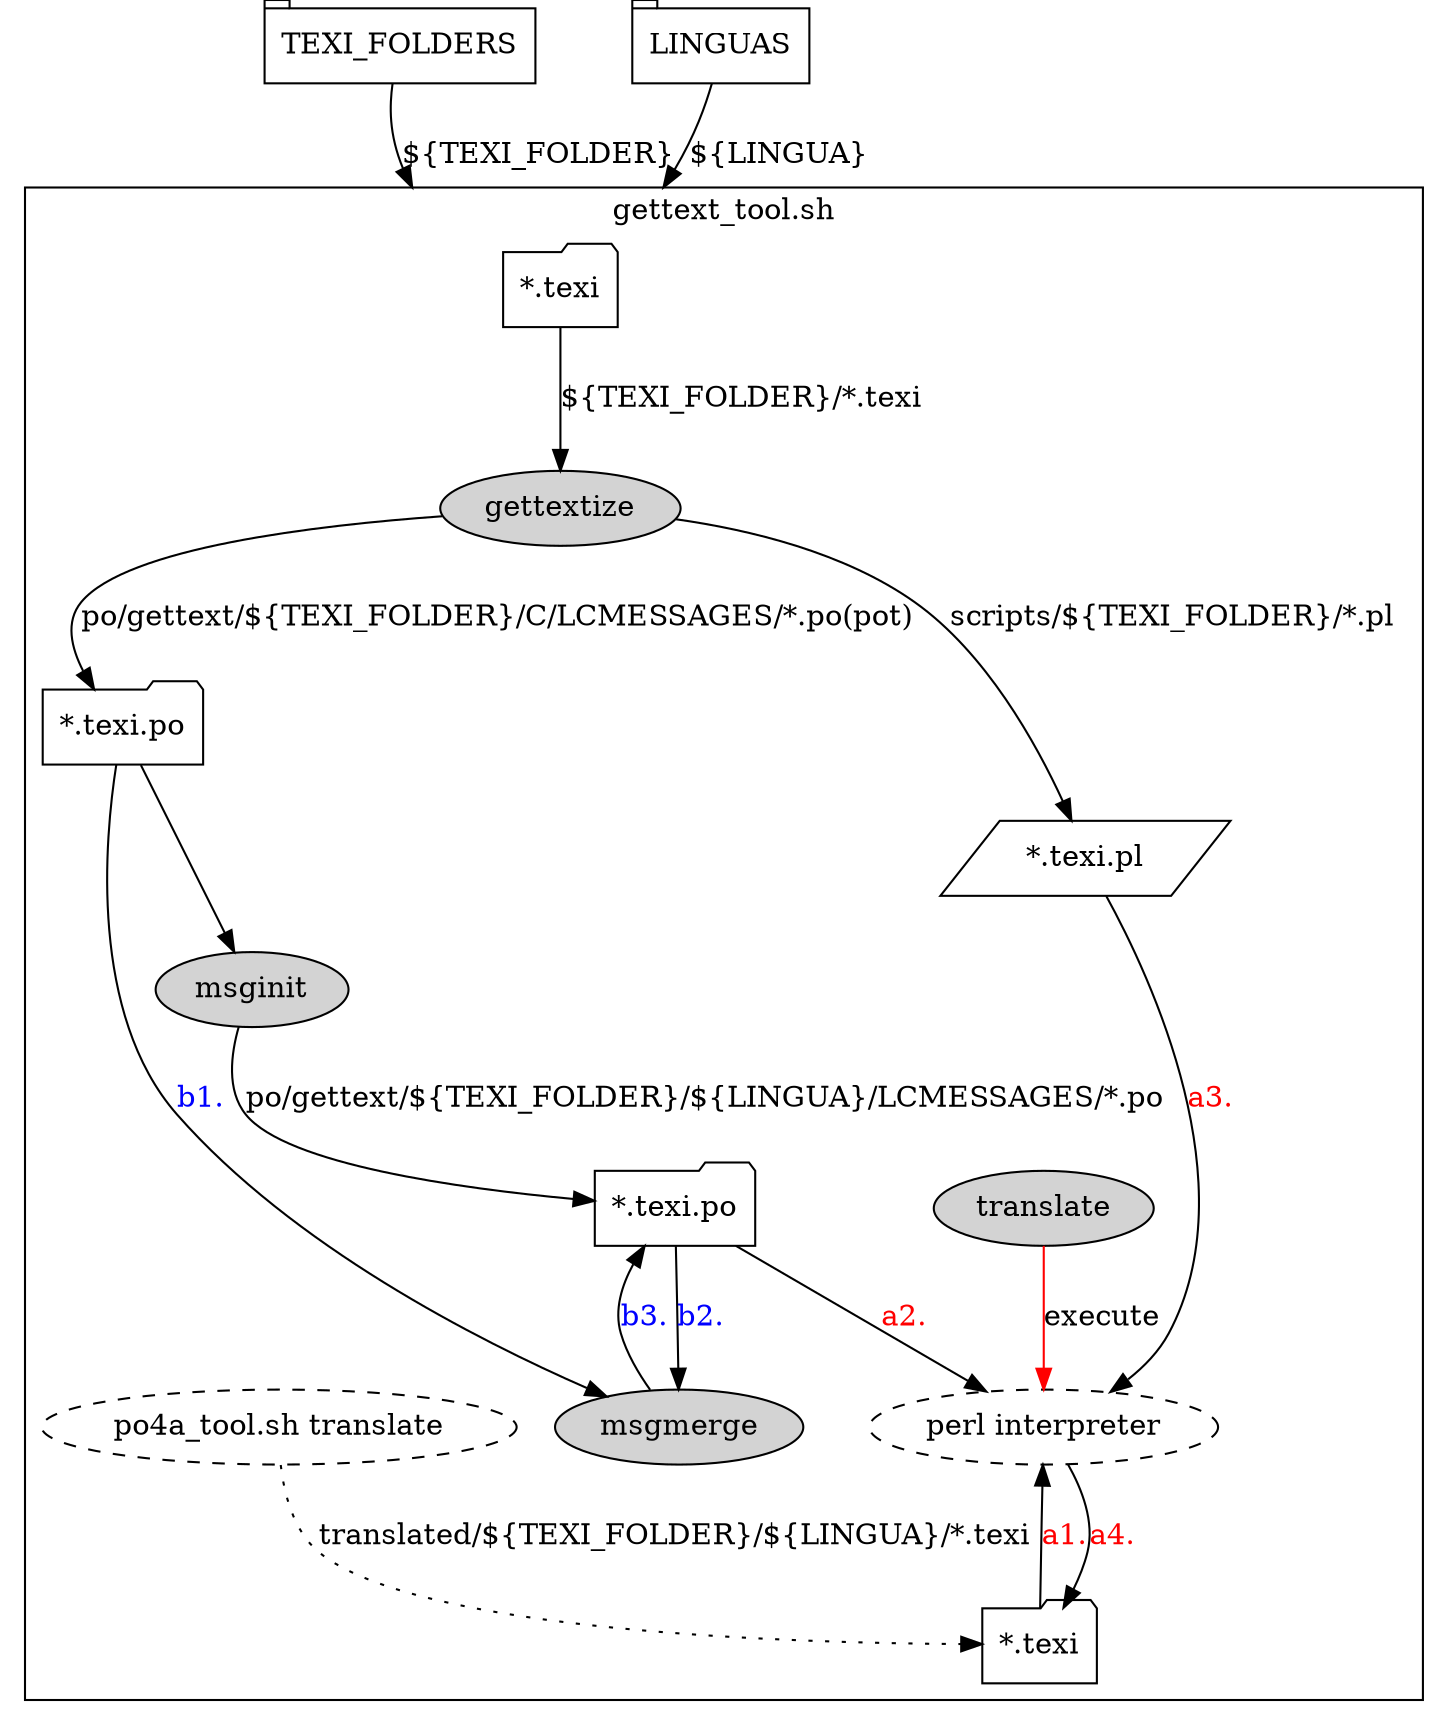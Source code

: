 digraph dfd{
    compound=true;
    ranksep=0.75;
    subgraph cluster0 {
	texi [label="*.texi" shape=folder];
	texi_pot [label="*.texi.po" shape=folder];
	texi_pl [label="*.texi.pl" shape="parallelogram"];
	texi_po [label="*.texi.po" shape=folder];
	texi_ll [label="*.texi" shape=folder];
	gettextize [label="gettextize" shape=ellipse style=filled];
	msginit [label="msginit" shape=ellipse style=filled];
	translate [label="translate" shape=ellipse style=filled];
	msgmerge [label="msgmerge" shape=ellipse style=filled];
	po4a [label="po4a_tool.sh translate" shape=ellipse style=dashed];
	perl [label="perl interpreter" shape=ellipse style=dashed];
	label="gettext_tool.sh";	

	texi -> gettextize [label="${TEXI_FOLDER}/*.texi"];
	gettextize -> texi_pot [label="po/gettext/${TEXI_FOLDER}/C/LCMESSAGES/*.po(pot)"];
	gettextize -> texi_pl [label="scripts/${TEXI_FOLDER}/*.pl"];
	texi_pot -> msginit;
	msginit -> texi_po [label="po/gettext/${TEXI_FOLDER}/${LINGUA}/LCMESSAGES/*.po"];
	po4a -> texi_ll [style=dotted label="translated/${TEXI_FOLDER}/${LINGUA}/*.texi"];
	translate -> perl [label="execute" color="red"]
	texi_ll -> perl [label="a1." fontcolor="red"];
	texi_po -> perl [label="a2." fontcolor="red"];
	texi_pl -> perl [label="a3." fontcolor="red"];
	perl -> texi_ll [label="a4." fontcolor="red"]
	texi_pot -> msgmerge [label="b1." fontcolor="blue"];
	texi_po -> msgmerge [label="b2." fontcolor="blue"];
	msgmerge -> texi_po [label="b3." fontcolor="blue"];
    }
    TEXI_FOLDERS [label="TEXI_FOLDERS" shape=tab];
    LINGUAS [label="LINGUAS" shape=tab];
    
    TEXI_FOLDERS -> texi[label="${TEXI_FOLDER}" lhead=cluster0];
    LINGUAS -> texi[label="${LINGUA}" lhead=cluster0];
}
